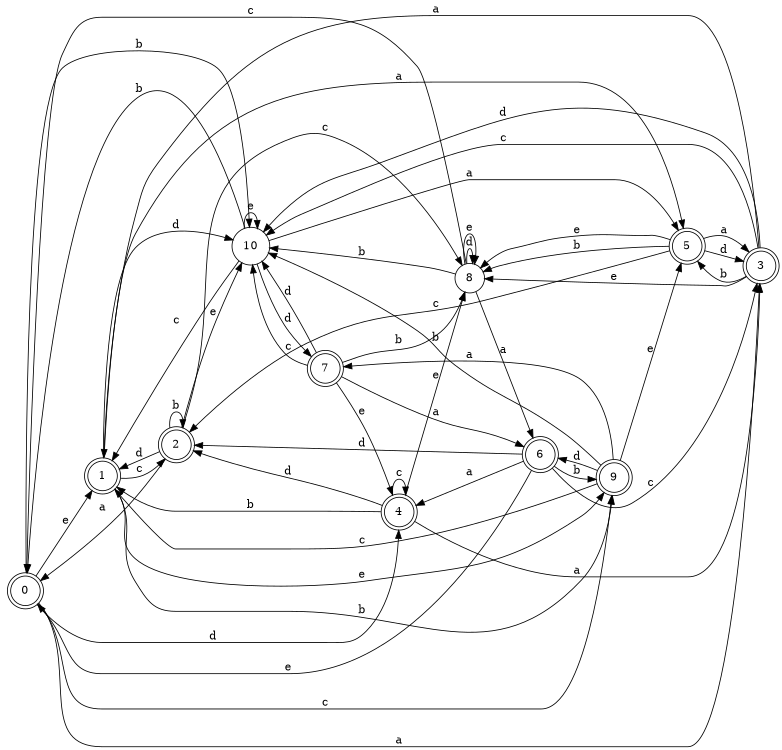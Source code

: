 digraph n9_3 {
__start0 [label="" shape="none"];

rankdir=LR;
size="8,5";

s0 [style="rounded,filled", color="black", fillcolor="white" shape="doublecircle", label="0"];
s1 [style="rounded,filled", color="black", fillcolor="white" shape="doublecircle", label="1"];
s2 [style="rounded,filled", color="black", fillcolor="white" shape="doublecircle", label="2"];
s3 [style="rounded,filled", color="black", fillcolor="white" shape="doublecircle", label="3"];
s4 [style="rounded,filled", color="black", fillcolor="white" shape="doublecircle", label="4"];
s5 [style="rounded,filled", color="black", fillcolor="white" shape="doublecircle", label="5"];
s6 [style="rounded,filled", color="black", fillcolor="white" shape="doublecircle", label="6"];
s7 [style="rounded,filled", color="black", fillcolor="white" shape="doublecircle", label="7"];
s8 [style="filled", color="black", fillcolor="white" shape="circle", label="8"];
s9 [style="rounded,filled", color="black", fillcolor="white" shape="doublecircle", label="9"];
s10 [style="filled", color="black", fillcolor="white" shape="circle", label="10"];
s0 -> s3 [label="a"];
s0 -> s10 [label="b"];
s0 -> s9 [label="c"];
s0 -> s4 [label="d"];
s0 -> s1 [label="e"];
s1 -> s5 [label="a"];
s1 -> s9 [label="b"];
s1 -> s2 [label="c"];
s1 -> s10 [label="d"];
s1 -> s9 [label="e"];
s2 -> s0 [label="a"];
s2 -> s2 [label="b"];
s2 -> s8 [label="c"];
s2 -> s1 [label="d"];
s2 -> s10 [label="e"];
s3 -> s1 [label="a"];
s3 -> s5 [label="b"];
s3 -> s10 [label="c"];
s3 -> s10 [label="d"];
s3 -> s8 [label="e"];
s4 -> s3 [label="a"];
s4 -> s1 [label="b"];
s4 -> s4 [label="c"];
s4 -> s2 [label="d"];
s4 -> s8 [label="e"];
s5 -> s3 [label="a"];
s5 -> s8 [label="b"];
s5 -> s2 [label="c"];
s5 -> s3 [label="d"];
s5 -> s8 [label="e"];
s6 -> s4 [label="a"];
s6 -> s9 [label="b"];
s6 -> s3 [label="c"];
s6 -> s2 [label="d"];
s6 -> s0 [label="e"];
s7 -> s6 [label="a"];
s7 -> s8 [label="b"];
s7 -> s10 [label="c"];
s7 -> s10 [label="d"];
s7 -> s4 [label="e"];
s8 -> s6 [label="a"];
s8 -> s10 [label="b"];
s8 -> s0 [label="c"];
s8 -> s8 [label="d"];
s8 -> s8 [label="e"];
s9 -> s7 [label="a"];
s9 -> s10 [label="b"];
s9 -> s1 [label="c"];
s9 -> s6 [label="d"];
s9 -> s5 [label="e"];
s10 -> s5 [label="a"];
s10 -> s0 [label="b"];
s10 -> s1 [label="c"];
s10 -> s7 [label="d"];
s10 -> s10 [label="e"];

}